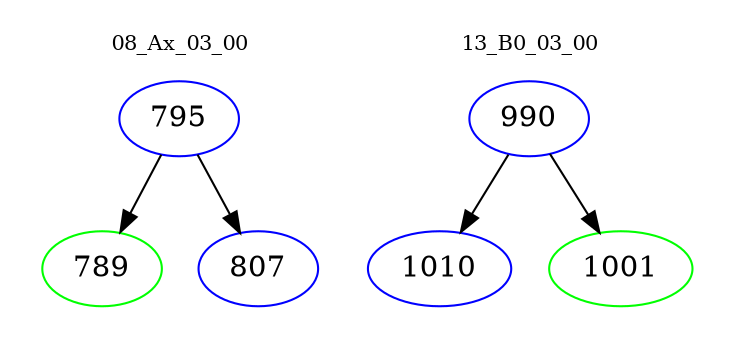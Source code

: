 digraph{
subgraph cluster_0 {
color = white
label = "08_Ax_03_00";
fontsize=10;
T0_795 [label="795", color="blue"]
T0_795 -> T0_789 [color="black"]
T0_789 [label="789", color="green"]
T0_795 -> T0_807 [color="black"]
T0_807 [label="807", color="blue"]
}
subgraph cluster_1 {
color = white
label = "13_B0_03_00";
fontsize=10;
T1_990 [label="990", color="blue"]
T1_990 -> T1_1010 [color="black"]
T1_1010 [label="1010", color="blue"]
T1_990 -> T1_1001 [color="black"]
T1_1001 [label="1001", color="green"]
}
}
